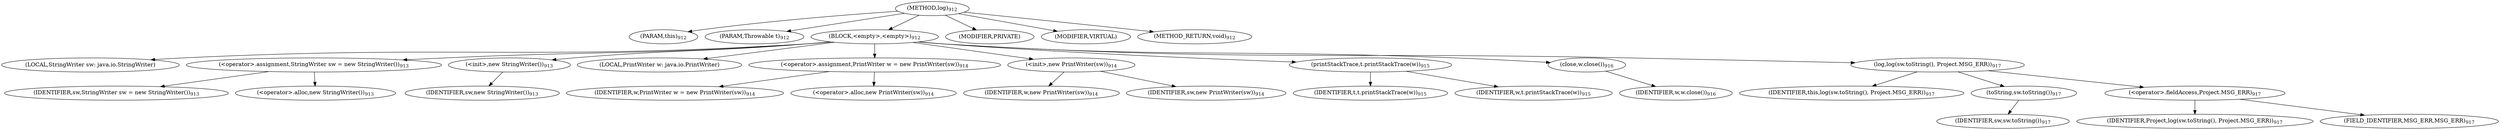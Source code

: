 digraph "log" {  
"1964" [label = <(METHOD,log)<SUB>912</SUB>> ]
"149" [label = <(PARAM,this)<SUB>912</SUB>> ]
"1965" [label = <(PARAM,Throwable t)<SUB>912</SUB>> ]
"1966" [label = <(BLOCK,&lt;empty&gt;,&lt;empty&gt;)<SUB>912</SUB>> ]
"145" [label = <(LOCAL,StringWriter sw: java.io.StringWriter)> ]
"1967" [label = <(&lt;operator&gt;.assignment,StringWriter sw = new StringWriter())<SUB>913</SUB>> ]
"1968" [label = <(IDENTIFIER,sw,StringWriter sw = new StringWriter())<SUB>913</SUB>> ]
"1969" [label = <(&lt;operator&gt;.alloc,new StringWriter())<SUB>913</SUB>> ]
"1970" [label = <(&lt;init&gt;,new StringWriter())<SUB>913</SUB>> ]
"144" [label = <(IDENTIFIER,sw,new StringWriter())<SUB>913</SUB>> ]
"147" [label = <(LOCAL,PrintWriter w: java.io.PrintWriter)> ]
"1971" [label = <(&lt;operator&gt;.assignment,PrintWriter w = new PrintWriter(sw))<SUB>914</SUB>> ]
"1972" [label = <(IDENTIFIER,w,PrintWriter w = new PrintWriter(sw))<SUB>914</SUB>> ]
"1973" [label = <(&lt;operator&gt;.alloc,new PrintWriter(sw))<SUB>914</SUB>> ]
"1974" [label = <(&lt;init&gt;,new PrintWriter(sw))<SUB>914</SUB>> ]
"146" [label = <(IDENTIFIER,w,new PrintWriter(sw))<SUB>914</SUB>> ]
"1975" [label = <(IDENTIFIER,sw,new PrintWriter(sw))<SUB>914</SUB>> ]
"1976" [label = <(printStackTrace,t.printStackTrace(w))<SUB>915</SUB>> ]
"1977" [label = <(IDENTIFIER,t,t.printStackTrace(w))<SUB>915</SUB>> ]
"1978" [label = <(IDENTIFIER,w,t.printStackTrace(w))<SUB>915</SUB>> ]
"1979" [label = <(close,w.close())<SUB>916</SUB>> ]
"1980" [label = <(IDENTIFIER,w,w.close())<SUB>916</SUB>> ]
"1981" [label = <(log,log(sw.toString(), Project.MSG_ERR))<SUB>917</SUB>> ]
"148" [label = <(IDENTIFIER,this,log(sw.toString(), Project.MSG_ERR))<SUB>917</SUB>> ]
"1982" [label = <(toString,sw.toString())<SUB>917</SUB>> ]
"1983" [label = <(IDENTIFIER,sw,sw.toString())<SUB>917</SUB>> ]
"1984" [label = <(&lt;operator&gt;.fieldAccess,Project.MSG_ERR)<SUB>917</SUB>> ]
"1985" [label = <(IDENTIFIER,Project,log(sw.toString(), Project.MSG_ERR))<SUB>917</SUB>> ]
"1986" [label = <(FIELD_IDENTIFIER,MSG_ERR,MSG_ERR)<SUB>917</SUB>> ]
"1987" [label = <(MODIFIER,PRIVATE)> ]
"1988" [label = <(MODIFIER,VIRTUAL)> ]
"1989" [label = <(METHOD_RETURN,void)<SUB>912</SUB>> ]
  "1964" -> "149" 
  "1964" -> "1965" 
  "1964" -> "1966" 
  "1964" -> "1987" 
  "1964" -> "1988" 
  "1964" -> "1989" 
  "1966" -> "145" 
  "1966" -> "1967" 
  "1966" -> "1970" 
  "1966" -> "147" 
  "1966" -> "1971" 
  "1966" -> "1974" 
  "1966" -> "1976" 
  "1966" -> "1979" 
  "1966" -> "1981" 
  "1967" -> "1968" 
  "1967" -> "1969" 
  "1970" -> "144" 
  "1971" -> "1972" 
  "1971" -> "1973" 
  "1974" -> "146" 
  "1974" -> "1975" 
  "1976" -> "1977" 
  "1976" -> "1978" 
  "1979" -> "1980" 
  "1981" -> "148" 
  "1981" -> "1982" 
  "1981" -> "1984" 
  "1982" -> "1983" 
  "1984" -> "1985" 
  "1984" -> "1986" 
}
